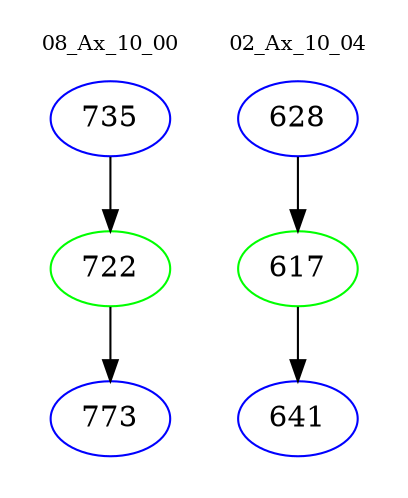 digraph{
subgraph cluster_0 {
color = white
label = "08_Ax_10_00";
fontsize=10;
T0_735 [label="735", color="blue"]
T0_735 -> T0_722 [color="black"]
T0_722 [label="722", color="green"]
T0_722 -> T0_773 [color="black"]
T0_773 [label="773", color="blue"]
}
subgraph cluster_1 {
color = white
label = "02_Ax_10_04";
fontsize=10;
T1_628 [label="628", color="blue"]
T1_628 -> T1_617 [color="black"]
T1_617 [label="617", color="green"]
T1_617 -> T1_641 [color="black"]
T1_641 [label="641", color="blue"]
}
}
